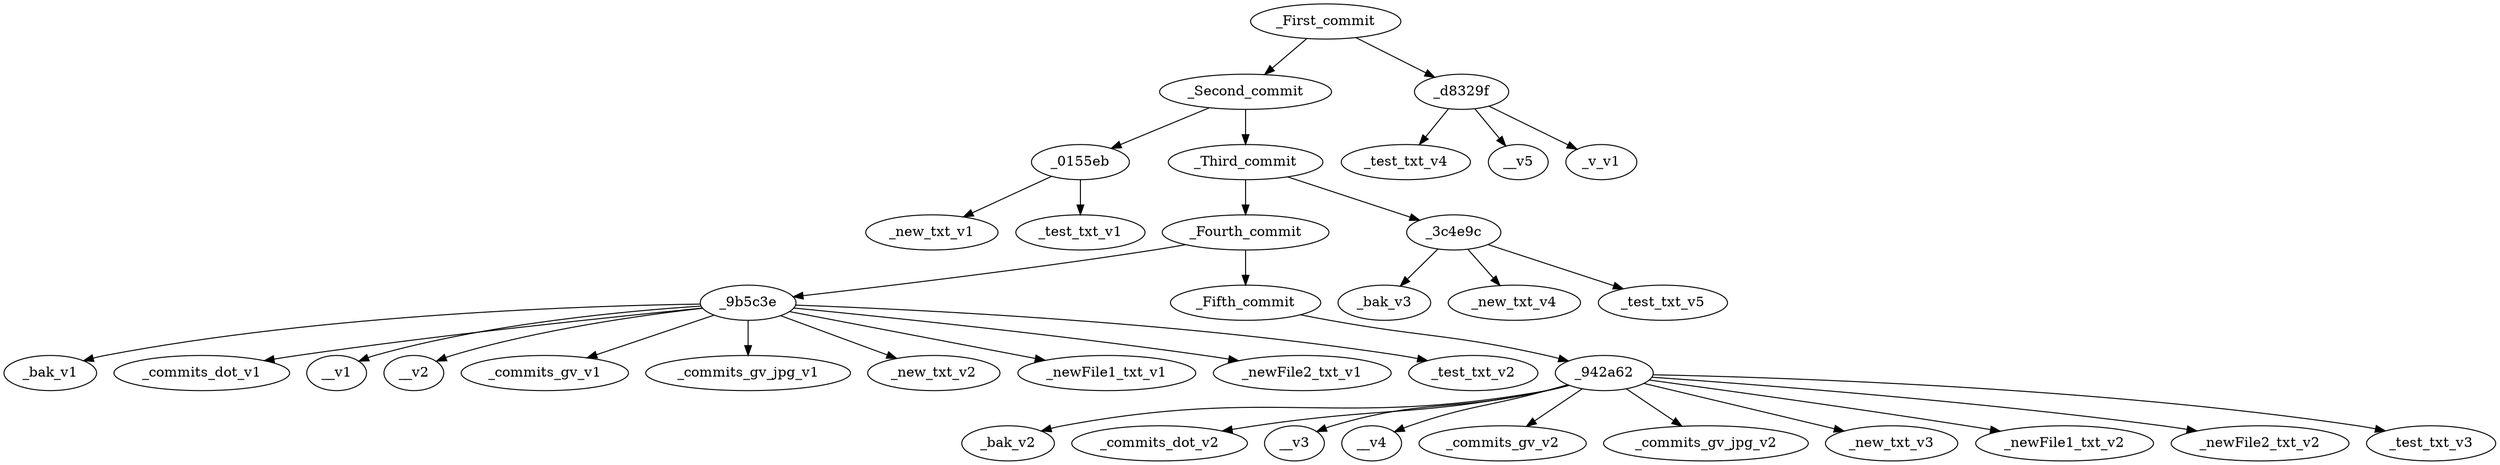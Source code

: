digraph G {
_Second_commit -> _0155eb;
_0155eb -> _new_txt_v1;
_0155eb -> _test_txt_v1;
_First_commit -> _Second_commit;
_Fourth_commit -> _9b5c3e;
_9b5c3e -> _bak_v1;
_9b5c3e -> _commits_dot_v1;
_9b5c3e -> __v1;
_9b5c3e -> __v2;
_9b5c3e -> _commits_gv_v1;
_9b5c3e -> _commits_gv_jpg_v1;
_9b5c3e -> _new_txt_v2;
_9b5c3e -> _newFile1_txt_v1;
_9b5c3e -> _newFile2_txt_v1;
_9b5c3e -> _test_txt_v2;
_Third_commit -> _Fourth_commit;
_Fifth_commit -> _942a62;
_942a62 -> _bak_v2;
_942a62 -> _commits_dot_v2;
_942a62 -> __v3;
_942a62 -> __v4;
_942a62 -> _commits_gv_v2;
_942a62 -> _commits_gv_jpg_v2;
_942a62 -> _new_txt_v3;
_942a62 -> _newFile1_txt_v2;
_942a62 -> _newFile2_txt_v2;
_942a62 -> _test_txt_v3;
_Fourth_commit -> _Fifth_commit;
_First_commit -> _d8329f;
_d8329f -> _test_txt_v4;
_d8329f -> __v5;
_d8329f -> _v_v1;
_Third_commit -> _3c4e9c;
_3c4e9c -> _bak_v3;
_3c4e9c -> _new_txt_v4;
_3c4e9c -> _test_txt_v5;
_Second_commit -> _Third_commit;

}